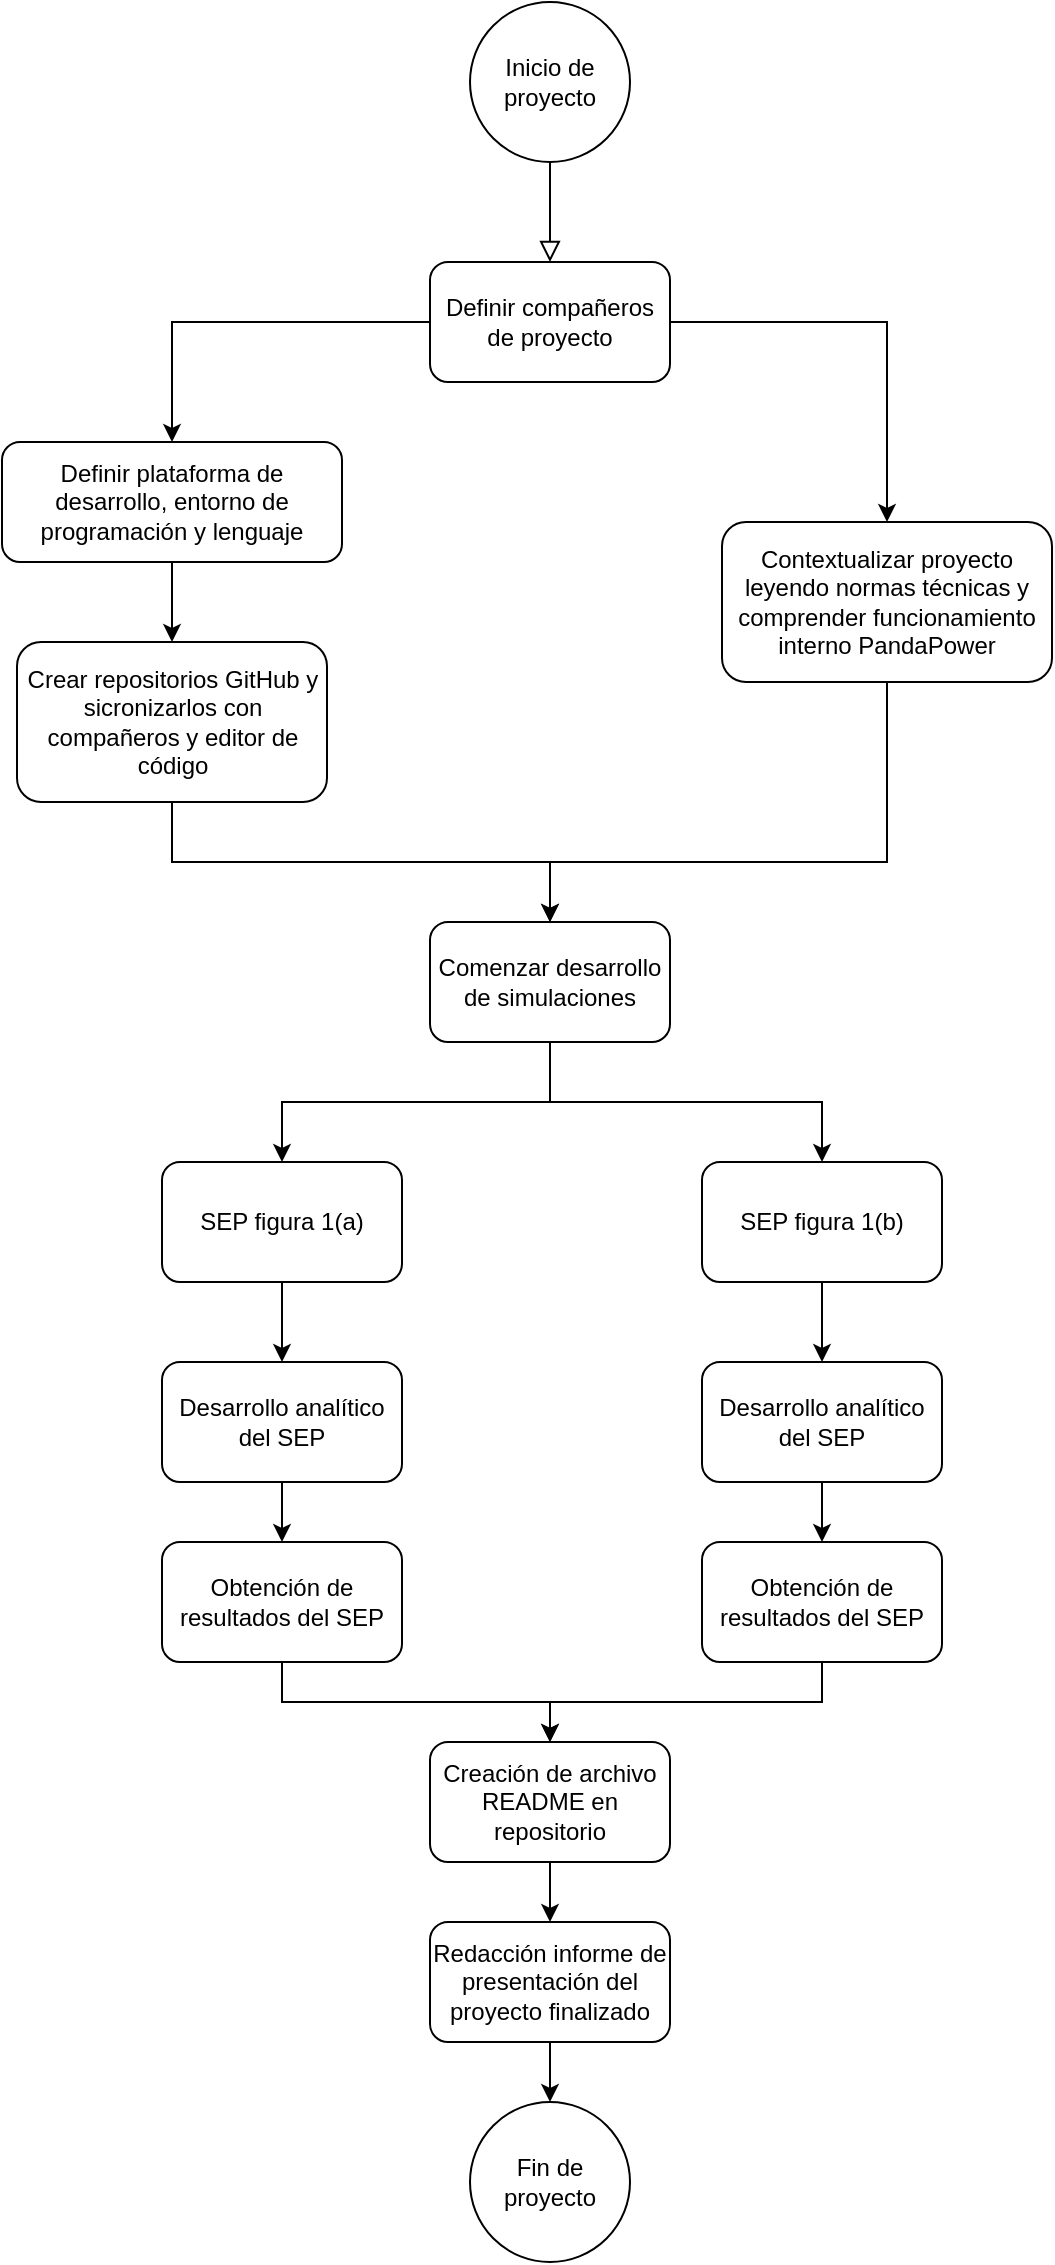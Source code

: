 <mxfile version="24.5.5" type="github">
  <diagram id="C5RBs43oDa-KdzZeNtuy" name="Page-1">
    <mxGraphModel dx="1956" dy="1040" grid="1" gridSize="10" guides="1" tooltips="1" connect="1" arrows="1" fold="1" page="1" pageScale="1" pageWidth="827" pageHeight="1169" math="0" shadow="0">
      <root>
        <mxCell id="WIyWlLk6GJQsqaUBKTNV-0" />
        <mxCell id="WIyWlLk6GJQsqaUBKTNV-1" parent="WIyWlLk6GJQsqaUBKTNV-0" />
        <mxCell id="WIyWlLk6GJQsqaUBKTNV-2" value="" style="rounded=0;html=1;jettySize=auto;orthogonalLoop=1;fontSize=11;endArrow=block;endFill=0;endSize=8;strokeWidth=1;shadow=0;labelBackgroundColor=none;edgeStyle=orthogonalEdgeStyle;" parent="WIyWlLk6GJQsqaUBKTNV-1" edge="1">
          <mxGeometry relative="1" as="geometry">
            <mxPoint x="414" y="110" as="sourcePoint" />
            <mxPoint x="414" y="160" as="targetPoint" />
          </mxGeometry>
        </mxCell>
        <mxCell id="pRnDTEXV67lpXh-zUZaD-8" value="" style="edgeStyle=orthogonalEdgeStyle;rounded=0;orthogonalLoop=1;jettySize=auto;html=1;" edge="1" parent="WIyWlLk6GJQsqaUBKTNV-1" source="WIyWlLk6GJQsqaUBKTNV-7" target="pRnDTEXV67lpXh-zUZaD-2">
          <mxGeometry relative="1" as="geometry" />
        </mxCell>
        <mxCell id="WIyWlLk6GJQsqaUBKTNV-7" value="Definir plataforma de desarrollo, entorno de programación y lenguaje" style="rounded=1;whiteSpace=wrap;html=1;fontSize=12;glass=0;strokeWidth=1;shadow=0;" parent="WIyWlLk6GJQsqaUBKTNV-1" vertex="1">
          <mxGeometry x="140" y="250" width="170" height="60" as="geometry" />
        </mxCell>
        <mxCell id="pRnDTEXV67lpXh-zUZaD-12" style="edgeStyle=orthogonalEdgeStyle;rounded=0;orthogonalLoop=1;jettySize=auto;html=1;exitX=0.5;exitY=1;exitDx=0;exitDy=0;entryX=0.5;entryY=0;entryDx=0;entryDy=0;" edge="1" parent="WIyWlLk6GJQsqaUBKTNV-1" source="WIyWlLk6GJQsqaUBKTNV-11" target="pRnDTEXV67lpXh-zUZaD-9">
          <mxGeometry relative="1" as="geometry">
            <Array as="points">
              <mxPoint x="583" y="460" />
              <mxPoint x="414" y="460" />
            </Array>
          </mxGeometry>
        </mxCell>
        <mxCell id="WIyWlLk6GJQsqaUBKTNV-11" value="Contextualizar proyecto leyendo normas técnicas y comprender funcionamiento interno PandaPower" style="rounded=1;whiteSpace=wrap;html=1;fontSize=12;glass=0;strokeWidth=1;shadow=0;" parent="WIyWlLk6GJQsqaUBKTNV-1" vertex="1">
          <mxGeometry x="500" y="290" width="165" height="80" as="geometry" />
        </mxCell>
        <mxCell id="pRnDTEXV67lpXh-zUZaD-0" value="Inicio de proyecto" style="ellipse;whiteSpace=wrap;html=1;aspect=fixed;" vertex="1" parent="WIyWlLk6GJQsqaUBKTNV-1">
          <mxGeometry x="374" y="30" width="80" height="80" as="geometry" />
        </mxCell>
        <mxCell id="pRnDTEXV67lpXh-zUZaD-10" style="edgeStyle=orthogonalEdgeStyle;rounded=0;orthogonalLoop=1;jettySize=auto;html=1;exitX=0.5;exitY=1;exitDx=0;exitDy=0;" edge="1" parent="WIyWlLk6GJQsqaUBKTNV-1" source="pRnDTEXV67lpXh-zUZaD-2" target="pRnDTEXV67lpXh-zUZaD-9">
          <mxGeometry relative="1" as="geometry" />
        </mxCell>
        <mxCell id="pRnDTEXV67lpXh-zUZaD-2" value="Crear repositorios GitHub y sicronizarlos con compañeros y editor de código" style="whiteSpace=wrap;html=1;rounded=1;glass=0;strokeWidth=1;shadow=0;" vertex="1" parent="WIyWlLk6GJQsqaUBKTNV-1">
          <mxGeometry x="147.5" y="350" width="155" height="80" as="geometry" />
        </mxCell>
        <mxCell id="pRnDTEXV67lpXh-zUZaD-5" style="edgeStyle=orthogonalEdgeStyle;rounded=0;orthogonalLoop=1;jettySize=auto;html=1;exitX=0;exitY=0.5;exitDx=0;exitDy=0;entryX=0.5;entryY=0;entryDx=0;entryDy=0;" edge="1" parent="WIyWlLk6GJQsqaUBKTNV-1" source="pRnDTEXV67lpXh-zUZaD-4" target="WIyWlLk6GJQsqaUBKTNV-7">
          <mxGeometry relative="1" as="geometry" />
        </mxCell>
        <mxCell id="pRnDTEXV67lpXh-zUZaD-6" style="edgeStyle=orthogonalEdgeStyle;rounded=0;orthogonalLoop=1;jettySize=auto;html=1;exitX=1;exitY=0.5;exitDx=0;exitDy=0;entryX=0.5;entryY=0;entryDx=0;entryDy=0;" edge="1" parent="WIyWlLk6GJQsqaUBKTNV-1" source="pRnDTEXV67lpXh-zUZaD-4" target="WIyWlLk6GJQsqaUBKTNV-11">
          <mxGeometry relative="1" as="geometry" />
        </mxCell>
        <mxCell id="pRnDTEXV67lpXh-zUZaD-4" value="Definir compañeros de proyecto" style="rounded=1;whiteSpace=wrap;html=1;" vertex="1" parent="WIyWlLk6GJQsqaUBKTNV-1">
          <mxGeometry x="354" y="160" width="120" height="60" as="geometry" />
        </mxCell>
        <mxCell id="pRnDTEXV67lpXh-zUZaD-15" style="edgeStyle=orthogonalEdgeStyle;rounded=0;orthogonalLoop=1;jettySize=auto;html=1;exitX=0.5;exitY=1;exitDx=0;exitDy=0;entryX=0.5;entryY=0;entryDx=0;entryDy=0;" edge="1" parent="WIyWlLk6GJQsqaUBKTNV-1" source="pRnDTEXV67lpXh-zUZaD-9" target="pRnDTEXV67lpXh-zUZaD-13">
          <mxGeometry relative="1" as="geometry" />
        </mxCell>
        <mxCell id="pRnDTEXV67lpXh-zUZaD-16" style="edgeStyle=orthogonalEdgeStyle;rounded=0;orthogonalLoop=1;jettySize=auto;html=1;exitX=0.5;exitY=1;exitDx=0;exitDy=0;entryX=0.5;entryY=0;entryDx=0;entryDy=0;" edge="1" parent="WIyWlLk6GJQsqaUBKTNV-1" source="pRnDTEXV67lpXh-zUZaD-9" target="pRnDTEXV67lpXh-zUZaD-14">
          <mxGeometry relative="1" as="geometry" />
        </mxCell>
        <mxCell id="pRnDTEXV67lpXh-zUZaD-9" value="Comenzar desarrollo de simulaciones" style="rounded=1;whiteSpace=wrap;html=1;" vertex="1" parent="WIyWlLk6GJQsqaUBKTNV-1">
          <mxGeometry x="354" y="490" width="120" height="60" as="geometry" />
        </mxCell>
        <mxCell id="pRnDTEXV67lpXh-zUZaD-24" style="edgeStyle=orthogonalEdgeStyle;rounded=0;orthogonalLoop=1;jettySize=auto;html=1;exitX=0.5;exitY=1;exitDx=0;exitDy=0;entryX=0.5;entryY=0;entryDx=0;entryDy=0;" edge="1" parent="WIyWlLk6GJQsqaUBKTNV-1" source="pRnDTEXV67lpXh-zUZaD-13" target="pRnDTEXV67lpXh-zUZaD-17">
          <mxGeometry relative="1" as="geometry" />
        </mxCell>
        <mxCell id="pRnDTEXV67lpXh-zUZaD-13" value="SEP figura 1(a)" style="rounded=1;whiteSpace=wrap;html=1;" vertex="1" parent="WIyWlLk6GJQsqaUBKTNV-1">
          <mxGeometry x="220" y="610" width="120" height="60" as="geometry" />
        </mxCell>
        <mxCell id="pRnDTEXV67lpXh-zUZaD-26" style="edgeStyle=orthogonalEdgeStyle;rounded=0;orthogonalLoop=1;jettySize=auto;html=1;exitX=0.5;exitY=1;exitDx=0;exitDy=0;entryX=0.5;entryY=0;entryDx=0;entryDy=0;" edge="1" parent="WIyWlLk6GJQsqaUBKTNV-1" source="pRnDTEXV67lpXh-zUZaD-14" target="pRnDTEXV67lpXh-zUZaD-19">
          <mxGeometry relative="1" as="geometry" />
        </mxCell>
        <mxCell id="pRnDTEXV67lpXh-zUZaD-14" value="SEP figura 1(b)" style="rounded=1;whiteSpace=wrap;html=1;" vertex="1" parent="WIyWlLk6GJQsqaUBKTNV-1">
          <mxGeometry x="490" y="610" width="120" height="60" as="geometry" />
        </mxCell>
        <mxCell id="pRnDTEXV67lpXh-zUZaD-25" style="edgeStyle=orthogonalEdgeStyle;rounded=0;orthogonalLoop=1;jettySize=auto;html=1;exitX=0.5;exitY=1;exitDx=0;exitDy=0;entryX=0.5;entryY=0;entryDx=0;entryDy=0;" edge="1" parent="WIyWlLk6GJQsqaUBKTNV-1" source="pRnDTEXV67lpXh-zUZaD-17" target="pRnDTEXV67lpXh-zUZaD-18">
          <mxGeometry relative="1" as="geometry" />
        </mxCell>
        <mxCell id="pRnDTEXV67lpXh-zUZaD-17" value="Desarrollo analítico del SEP" style="rounded=1;whiteSpace=wrap;html=1;" vertex="1" parent="WIyWlLk6GJQsqaUBKTNV-1">
          <mxGeometry x="220" y="710" width="120" height="60" as="geometry" />
        </mxCell>
        <mxCell id="pRnDTEXV67lpXh-zUZaD-29" style="edgeStyle=orthogonalEdgeStyle;rounded=0;orthogonalLoop=1;jettySize=auto;html=1;exitX=0.5;exitY=1;exitDx=0;exitDy=0;entryX=0.5;entryY=0;entryDx=0;entryDy=0;" edge="1" parent="WIyWlLk6GJQsqaUBKTNV-1" source="pRnDTEXV67lpXh-zUZaD-18" target="pRnDTEXV67lpXh-zUZaD-21">
          <mxGeometry relative="1" as="geometry" />
        </mxCell>
        <mxCell id="pRnDTEXV67lpXh-zUZaD-18" value="Obtención de resultados del SEP" style="rounded=1;whiteSpace=wrap;html=1;" vertex="1" parent="WIyWlLk6GJQsqaUBKTNV-1">
          <mxGeometry x="220" y="800" width="120" height="60" as="geometry" />
        </mxCell>
        <mxCell id="pRnDTEXV67lpXh-zUZaD-27" style="edgeStyle=orthogonalEdgeStyle;rounded=0;orthogonalLoop=1;jettySize=auto;html=1;exitX=0.5;exitY=1;exitDx=0;exitDy=0;entryX=0.5;entryY=0;entryDx=0;entryDy=0;" edge="1" parent="WIyWlLk6GJQsqaUBKTNV-1" source="pRnDTEXV67lpXh-zUZaD-19" target="pRnDTEXV67lpXh-zUZaD-20">
          <mxGeometry relative="1" as="geometry" />
        </mxCell>
        <mxCell id="pRnDTEXV67lpXh-zUZaD-19" value="Desarrollo analítico del SEP" style="rounded=1;whiteSpace=wrap;html=1;" vertex="1" parent="WIyWlLk6GJQsqaUBKTNV-1">
          <mxGeometry x="490" y="710" width="120" height="60" as="geometry" />
        </mxCell>
        <mxCell id="pRnDTEXV67lpXh-zUZaD-28" style="edgeStyle=orthogonalEdgeStyle;rounded=0;orthogonalLoop=1;jettySize=auto;html=1;exitX=0.5;exitY=1;exitDx=0;exitDy=0;entryX=0.5;entryY=0;entryDx=0;entryDy=0;" edge="1" parent="WIyWlLk6GJQsqaUBKTNV-1" source="pRnDTEXV67lpXh-zUZaD-20" target="pRnDTEXV67lpXh-zUZaD-21">
          <mxGeometry relative="1" as="geometry" />
        </mxCell>
        <mxCell id="pRnDTEXV67lpXh-zUZaD-20" value="Obtención de resultados del SEP" style="rounded=1;whiteSpace=wrap;html=1;" vertex="1" parent="WIyWlLk6GJQsqaUBKTNV-1">
          <mxGeometry x="490" y="800" width="120" height="60" as="geometry" />
        </mxCell>
        <mxCell id="pRnDTEXV67lpXh-zUZaD-30" value="" style="edgeStyle=orthogonalEdgeStyle;rounded=0;orthogonalLoop=1;jettySize=auto;html=1;" edge="1" parent="WIyWlLk6GJQsqaUBKTNV-1" source="pRnDTEXV67lpXh-zUZaD-21" target="pRnDTEXV67lpXh-zUZaD-22">
          <mxGeometry relative="1" as="geometry" />
        </mxCell>
        <mxCell id="pRnDTEXV67lpXh-zUZaD-21" value="Creación de archivo README en repositorio" style="rounded=1;whiteSpace=wrap;html=1;" vertex="1" parent="WIyWlLk6GJQsqaUBKTNV-1">
          <mxGeometry x="354" y="900" width="120" height="60" as="geometry" />
        </mxCell>
        <mxCell id="pRnDTEXV67lpXh-zUZaD-31" value="" style="edgeStyle=orthogonalEdgeStyle;rounded=0;orthogonalLoop=1;jettySize=auto;html=1;" edge="1" parent="WIyWlLk6GJQsqaUBKTNV-1" source="pRnDTEXV67lpXh-zUZaD-22" target="pRnDTEXV67lpXh-zUZaD-23">
          <mxGeometry relative="1" as="geometry" />
        </mxCell>
        <mxCell id="pRnDTEXV67lpXh-zUZaD-22" value="Redacción informe de presentación del proyecto finalizado" style="rounded=1;whiteSpace=wrap;html=1;" vertex="1" parent="WIyWlLk6GJQsqaUBKTNV-1">
          <mxGeometry x="354" y="990" width="120" height="60" as="geometry" />
        </mxCell>
        <mxCell id="pRnDTEXV67lpXh-zUZaD-23" value="Fin de proyecto" style="ellipse;whiteSpace=wrap;html=1;" vertex="1" parent="WIyWlLk6GJQsqaUBKTNV-1">
          <mxGeometry x="374" y="1080" width="80" height="80" as="geometry" />
        </mxCell>
      </root>
    </mxGraphModel>
  </diagram>
</mxfile>
